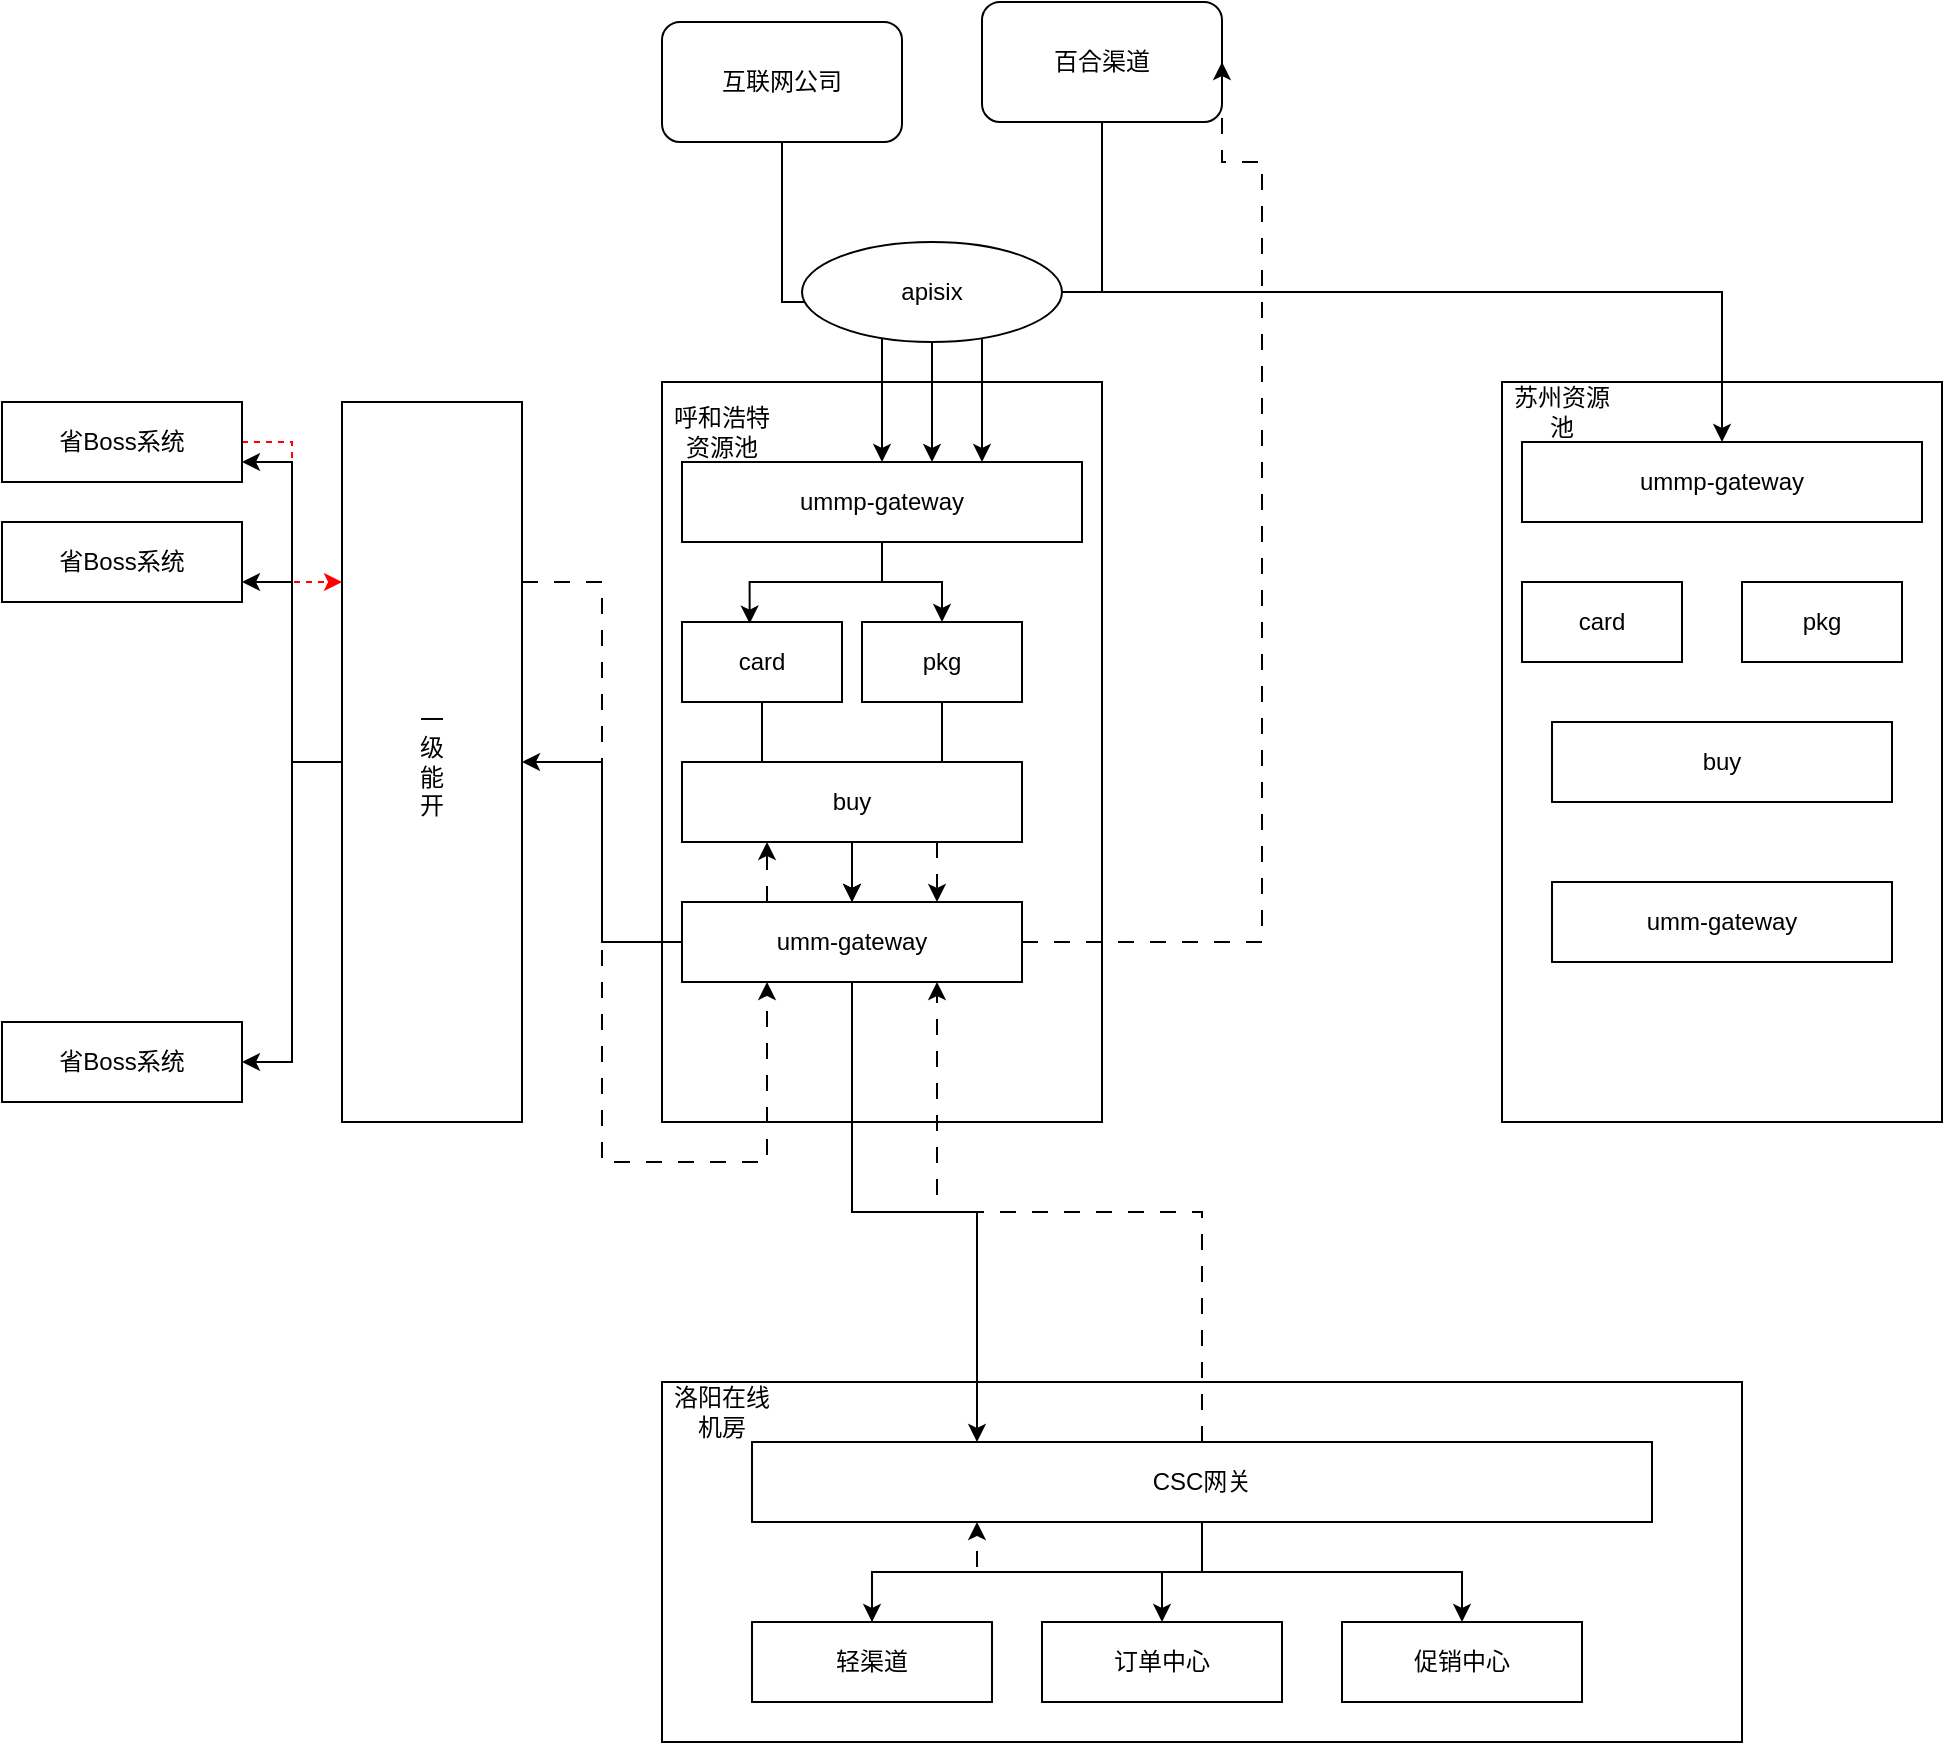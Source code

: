 <mxfile version="24.5.4" type="github">
  <diagram name="第 1 页" id="rL479KC2GP0uy-LAvAyu">
    <mxGraphModel dx="2250" dy="2094" grid="1" gridSize="10" guides="1" tooltips="1" connect="1" arrows="1" fold="1" page="1" pageScale="1" pageWidth="827" pageHeight="1169" math="0" shadow="0">
      <root>
        <mxCell id="0" />
        <mxCell id="1" parent="0" />
        <mxCell id="YQ1YVP4Hbw2NyQgz9QkE-1" value="" style="rounded=0;whiteSpace=wrap;html=1;" vertex="1" parent="1">
          <mxGeometry x="100" y="100" width="220" height="370" as="geometry" />
        </mxCell>
        <mxCell id="YQ1YVP4Hbw2NyQgz9QkE-2" value="呼和浩特资源池" style="text;html=1;align=center;verticalAlign=middle;whiteSpace=wrap;rounded=0;" vertex="1" parent="1">
          <mxGeometry x="100" y="110" width="60" height="30" as="geometry" />
        </mxCell>
        <mxCell id="YQ1YVP4Hbw2NyQgz9QkE-3" value="" style="rounded=0;whiteSpace=wrap;html=1;" vertex="1" parent="1">
          <mxGeometry x="520" y="100" width="220" height="370" as="geometry" />
        </mxCell>
        <mxCell id="YQ1YVP4Hbw2NyQgz9QkE-4" value="苏州资源池" style="text;html=1;align=center;verticalAlign=middle;whiteSpace=wrap;rounded=0;" vertex="1" parent="1">
          <mxGeometry x="520" y="100" width="60" height="30" as="geometry" />
        </mxCell>
        <mxCell id="YQ1YVP4Hbw2NyQgz9QkE-5" value="" style="rounded=0;whiteSpace=wrap;html=1;" vertex="1" parent="1">
          <mxGeometry x="100" y="600" width="540" height="180" as="geometry" />
        </mxCell>
        <mxCell id="YQ1YVP4Hbw2NyQgz9QkE-6" value="洛阳在线机房" style="text;html=1;align=center;verticalAlign=middle;whiteSpace=wrap;rounded=0;" vertex="1" parent="1">
          <mxGeometry x="100" y="600" width="60" height="30" as="geometry" />
        </mxCell>
        <mxCell id="YQ1YVP4Hbw2NyQgz9QkE-14" style="edgeStyle=orthogonalEdgeStyle;rounded=0;orthogonalLoop=1;jettySize=auto;html=1;" edge="1" parent="1" source="YQ1YVP4Hbw2NyQgz9QkE-7" target="YQ1YVP4Hbw2NyQgz9QkE-13">
          <mxGeometry relative="1" as="geometry" />
        </mxCell>
        <mxCell id="YQ1YVP4Hbw2NyQgz9QkE-7" value="互联网公司" style="rounded=1;whiteSpace=wrap;html=1;" vertex="1" parent="1">
          <mxGeometry x="100" y="-80" width="120" height="60" as="geometry" />
        </mxCell>
        <mxCell id="YQ1YVP4Hbw2NyQgz9QkE-15" style="edgeStyle=orthogonalEdgeStyle;rounded=0;orthogonalLoop=1;jettySize=auto;html=1;entryX=0.75;entryY=0;entryDx=0;entryDy=0;" edge="1" parent="1" source="YQ1YVP4Hbw2NyQgz9QkE-8" target="YQ1YVP4Hbw2NyQgz9QkE-13">
          <mxGeometry relative="1" as="geometry" />
        </mxCell>
        <mxCell id="YQ1YVP4Hbw2NyQgz9QkE-8" value="百合渠道" style="rounded=1;whiteSpace=wrap;html=1;" vertex="1" parent="1">
          <mxGeometry x="260" y="-90" width="120" height="60" as="geometry" />
        </mxCell>
        <mxCell id="YQ1YVP4Hbw2NyQgz9QkE-35" style="edgeStyle=orthogonalEdgeStyle;rounded=0;orthogonalLoop=1;jettySize=auto;html=1;entryX=0;entryY=0.25;entryDx=0;entryDy=0;dashed=1;strokeColor=#FF0000;" edge="1" parent="1" source="YQ1YVP4Hbw2NyQgz9QkE-11" target="YQ1YVP4Hbw2NyQgz9QkE-21">
          <mxGeometry relative="1" as="geometry" />
        </mxCell>
        <mxCell id="YQ1YVP4Hbw2NyQgz9QkE-11" value="省Boss系统" style="rounded=0;whiteSpace=wrap;html=1;" vertex="1" parent="1">
          <mxGeometry x="-230" y="110" width="120" height="40" as="geometry" />
        </mxCell>
        <mxCell id="YQ1YVP4Hbw2NyQgz9QkE-32" style="edgeStyle=orthogonalEdgeStyle;rounded=0;orthogonalLoop=1;jettySize=auto;html=1;entryX=0.5;entryY=0;entryDx=0;entryDy=0;" edge="1" parent="1" source="YQ1YVP4Hbw2NyQgz9QkE-13" target="YQ1YVP4Hbw2NyQgz9QkE-18">
          <mxGeometry relative="1" as="geometry" />
        </mxCell>
        <mxCell id="YQ1YVP4Hbw2NyQgz9QkE-13" value="ummp-gateway" style="rounded=0;whiteSpace=wrap;html=1;" vertex="1" parent="1">
          <mxGeometry x="110" y="140" width="200" height="40" as="geometry" />
        </mxCell>
        <mxCell id="YQ1YVP4Hbw2NyQgz9QkE-33" value="" style="edgeStyle=orthogonalEdgeStyle;rounded=0;orthogonalLoop=1;jettySize=auto;html=1;" edge="1" parent="1" source="YQ1YVP4Hbw2NyQgz9QkE-17" target="YQ1YVP4Hbw2NyQgz9QkE-20">
          <mxGeometry relative="1" as="geometry" />
        </mxCell>
        <mxCell id="YQ1YVP4Hbw2NyQgz9QkE-17" value="card" style="rounded=0;whiteSpace=wrap;html=1;" vertex="1" parent="1">
          <mxGeometry x="110" y="220" width="80" height="40" as="geometry" />
        </mxCell>
        <mxCell id="YQ1YVP4Hbw2NyQgz9QkE-34" value="" style="edgeStyle=orthogonalEdgeStyle;rounded=0;orthogonalLoop=1;jettySize=auto;html=1;" edge="1" parent="1" source="YQ1YVP4Hbw2NyQgz9QkE-18" target="YQ1YVP4Hbw2NyQgz9QkE-20">
          <mxGeometry relative="1" as="geometry" />
        </mxCell>
        <mxCell id="YQ1YVP4Hbw2NyQgz9QkE-18" value="pkg" style="rounded=0;whiteSpace=wrap;html=1;" vertex="1" parent="1">
          <mxGeometry x="200" y="220" width="80" height="40" as="geometry" />
        </mxCell>
        <mxCell id="YQ1YVP4Hbw2NyQgz9QkE-39" style="edgeStyle=orthogonalEdgeStyle;rounded=0;orthogonalLoop=1;jettySize=auto;html=1;entryX=0.75;entryY=0;entryDx=0;entryDy=0;exitX=0.75;exitY=1;exitDx=0;exitDy=0;dashed=1;dashPattern=8 8;" edge="1" parent="1" source="YQ1YVP4Hbw2NyQgz9QkE-19" target="YQ1YVP4Hbw2NyQgz9QkE-20">
          <mxGeometry relative="1" as="geometry" />
        </mxCell>
        <mxCell id="YQ1YVP4Hbw2NyQgz9QkE-19" value="buy" style="rounded=0;whiteSpace=wrap;html=1;" vertex="1" parent="1">
          <mxGeometry x="110" y="290" width="170" height="40" as="geometry" />
        </mxCell>
        <mxCell id="YQ1YVP4Hbw2NyQgz9QkE-25" style="edgeStyle=orthogonalEdgeStyle;rounded=0;orthogonalLoop=1;jettySize=auto;html=1;" edge="1" parent="1" source="YQ1YVP4Hbw2NyQgz9QkE-20" target="YQ1YVP4Hbw2NyQgz9QkE-21">
          <mxGeometry relative="1" as="geometry" />
        </mxCell>
        <mxCell id="YQ1YVP4Hbw2NyQgz9QkE-37" style="edgeStyle=orthogonalEdgeStyle;rounded=0;orthogonalLoop=1;jettySize=auto;html=1;exitX=0.25;exitY=0;exitDx=0;exitDy=0;entryX=0.25;entryY=1;entryDx=0;entryDy=0;dashed=1;dashPattern=8 8;" edge="1" parent="1" source="YQ1YVP4Hbw2NyQgz9QkE-20" target="YQ1YVP4Hbw2NyQgz9QkE-19">
          <mxGeometry relative="1" as="geometry" />
        </mxCell>
        <mxCell id="YQ1YVP4Hbw2NyQgz9QkE-40" style="edgeStyle=orthogonalEdgeStyle;rounded=0;orthogonalLoop=1;jettySize=auto;html=1;entryX=1;entryY=0.5;entryDx=0;entryDy=0;dashed=1;dashPattern=8 8;" edge="1" parent="1" source="YQ1YVP4Hbw2NyQgz9QkE-20" target="YQ1YVP4Hbw2NyQgz9QkE-8">
          <mxGeometry relative="1" as="geometry">
            <Array as="points">
              <mxPoint x="400" y="380" />
              <mxPoint x="400" y="-10" />
            </Array>
          </mxGeometry>
        </mxCell>
        <mxCell id="YQ1YVP4Hbw2NyQgz9QkE-45" style="edgeStyle=orthogonalEdgeStyle;rounded=0;orthogonalLoop=1;jettySize=auto;html=1;entryX=0.25;entryY=0;entryDx=0;entryDy=0;" edge="1" parent="1" source="YQ1YVP4Hbw2NyQgz9QkE-20" target="YQ1YVP4Hbw2NyQgz9QkE-41">
          <mxGeometry relative="1" as="geometry" />
        </mxCell>
        <mxCell id="YQ1YVP4Hbw2NyQgz9QkE-20" value="umm-gateway" style="rounded=0;whiteSpace=wrap;html=1;" vertex="1" parent="1">
          <mxGeometry x="110" y="360" width="170" height="40" as="geometry" />
        </mxCell>
        <mxCell id="YQ1YVP4Hbw2NyQgz9QkE-26" style="edgeStyle=orthogonalEdgeStyle;rounded=0;orthogonalLoop=1;jettySize=auto;html=1;entryX=1;entryY=0.75;entryDx=0;entryDy=0;" edge="1" parent="1" source="YQ1YVP4Hbw2NyQgz9QkE-21" target="YQ1YVP4Hbw2NyQgz9QkE-11">
          <mxGeometry relative="1" as="geometry" />
        </mxCell>
        <mxCell id="YQ1YVP4Hbw2NyQgz9QkE-27" style="edgeStyle=orthogonalEdgeStyle;rounded=0;orthogonalLoop=1;jettySize=auto;html=1;entryX=1;entryY=0.75;entryDx=0;entryDy=0;" edge="1" parent="1" source="YQ1YVP4Hbw2NyQgz9QkE-21" target="YQ1YVP4Hbw2NyQgz9QkE-23">
          <mxGeometry relative="1" as="geometry" />
        </mxCell>
        <mxCell id="YQ1YVP4Hbw2NyQgz9QkE-28" style="edgeStyle=orthogonalEdgeStyle;rounded=0;orthogonalLoop=1;jettySize=auto;html=1;" edge="1" parent="1" source="YQ1YVP4Hbw2NyQgz9QkE-21" target="YQ1YVP4Hbw2NyQgz9QkE-24">
          <mxGeometry relative="1" as="geometry" />
        </mxCell>
        <mxCell id="YQ1YVP4Hbw2NyQgz9QkE-36" style="edgeStyle=orthogonalEdgeStyle;rounded=0;orthogonalLoop=1;jettySize=auto;html=1;exitX=1;exitY=0.25;exitDx=0;exitDy=0;entryX=0.25;entryY=1;entryDx=0;entryDy=0;dashed=1;dashPattern=8 8;" edge="1" parent="1" source="YQ1YVP4Hbw2NyQgz9QkE-21" target="YQ1YVP4Hbw2NyQgz9QkE-20">
          <mxGeometry relative="1" as="geometry">
            <mxPoint x="80" y="200" as="targetPoint" />
          </mxGeometry>
        </mxCell>
        <mxCell id="YQ1YVP4Hbw2NyQgz9QkE-21" value="一&lt;br&gt;级&lt;br&gt;能&lt;br&gt;开" style="rounded=0;whiteSpace=wrap;html=1;" vertex="1" parent="1">
          <mxGeometry x="-60" y="110" width="90" height="360" as="geometry" />
        </mxCell>
        <mxCell id="YQ1YVP4Hbw2NyQgz9QkE-23" value="省Boss系统" style="rounded=0;whiteSpace=wrap;html=1;" vertex="1" parent="1">
          <mxGeometry x="-230" y="170" width="120" height="40" as="geometry" />
        </mxCell>
        <mxCell id="YQ1YVP4Hbw2NyQgz9QkE-24" value="省Boss系统" style="rounded=0;whiteSpace=wrap;html=1;" vertex="1" parent="1">
          <mxGeometry x="-230" y="420" width="120" height="40" as="geometry" />
        </mxCell>
        <mxCell id="YQ1YVP4Hbw2NyQgz9QkE-31" style="edgeStyle=orthogonalEdgeStyle;rounded=0;orthogonalLoop=1;jettySize=auto;html=1;entryX=0.423;entryY=0.02;entryDx=0;entryDy=0;entryPerimeter=0;" edge="1" parent="1" source="YQ1YVP4Hbw2NyQgz9QkE-13" target="YQ1YVP4Hbw2NyQgz9QkE-17">
          <mxGeometry relative="1" as="geometry" />
        </mxCell>
        <mxCell id="YQ1YVP4Hbw2NyQgz9QkE-46" style="edgeStyle=orthogonalEdgeStyle;rounded=0;orthogonalLoop=1;jettySize=auto;html=1;" edge="1" parent="1" source="YQ1YVP4Hbw2NyQgz9QkE-41" target="YQ1YVP4Hbw2NyQgz9QkE-42">
          <mxGeometry relative="1" as="geometry" />
        </mxCell>
        <mxCell id="YQ1YVP4Hbw2NyQgz9QkE-49" style="edgeStyle=orthogonalEdgeStyle;rounded=0;orthogonalLoop=1;jettySize=auto;html=1;" edge="1" parent="1" source="YQ1YVP4Hbw2NyQgz9QkE-41" target="YQ1YVP4Hbw2NyQgz9QkE-43">
          <mxGeometry relative="1" as="geometry" />
        </mxCell>
        <mxCell id="YQ1YVP4Hbw2NyQgz9QkE-50" style="edgeStyle=orthogonalEdgeStyle;rounded=0;orthogonalLoop=1;jettySize=auto;html=1;" edge="1" parent="1" source="YQ1YVP4Hbw2NyQgz9QkE-41" target="YQ1YVP4Hbw2NyQgz9QkE-44">
          <mxGeometry relative="1" as="geometry" />
        </mxCell>
        <mxCell id="YQ1YVP4Hbw2NyQgz9QkE-52" style="edgeStyle=orthogonalEdgeStyle;rounded=0;orthogonalLoop=1;jettySize=auto;html=1;entryX=0.75;entryY=1;entryDx=0;entryDy=0;dashed=1;dashPattern=8 8;" edge="1" parent="1" source="YQ1YVP4Hbw2NyQgz9QkE-41" target="YQ1YVP4Hbw2NyQgz9QkE-20">
          <mxGeometry relative="1" as="geometry" />
        </mxCell>
        <mxCell id="YQ1YVP4Hbw2NyQgz9QkE-41" value="CSC网关" style="rounded=0;whiteSpace=wrap;html=1;" vertex="1" parent="1">
          <mxGeometry x="145" y="630" width="450" height="40" as="geometry" />
        </mxCell>
        <mxCell id="YQ1YVP4Hbw2NyQgz9QkE-51" style="edgeStyle=orthogonalEdgeStyle;rounded=0;orthogonalLoop=1;jettySize=auto;html=1;entryX=0.25;entryY=1;entryDx=0;entryDy=0;dashed=1;dashPattern=8 8;" edge="1" parent="1" source="YQ1YVP4Hbw2NyQgz9QkE-42" target="YQ1YVP4Hbw2NyQgz9QkE-41">
          <mxGeometry relative="1" as="geometry" />
        </mxCell>
        <mxCell id="YQ1YVP4Hbw2NyQgz9QkE-42" value="轻渠道" style="rounded=0;whiteSpace=wrap;html=1;" vertex="1" parent="1">
          <mxGeometry x="145" y="720" width="120" height="40" as="geometry" />
        </mxCell>
        <mxCell id="YQ1YVP4Hbw2NyQgz9QkE-43" value="订单中心" style="rounded=0;whiteSpace=wrap;html=1;" vertex="1" parent="1">
          <mxGeometry x="290" y="720" width="120" height="40" as="geometry" />
        </mxCell>
        <mxCell id="YQ1YVP4Hbw2NyQgz9QkE-44" value="促销中心" style="rounded=0;whiteSpace=wrap;html=1;" vertex="1" parent="1">
          <mxGeometry x="440" y="720" width="120" height="40" as="geometry" />
        </mxCell>
        <mxCell id="YQ1YVP4Hbw2NyQgz9QkE-53" value="ummp-gateway" style="rounded=0;whiteSpace=wrap;html=1;" vertex="1" parent="1">
          <mxGeometry x="530" y="130" width="200" height="40" as="geometry" />
        </mxCell>
        <mxCell id="YQ1YVP4Hbw2NyQgz9QkE-54" value="card" style="rounded=0;whiteSpace=wrap;html=1;" vertex="1" parent="1">
          <mxGeometry x="530" y="200" width="80" height="40" as="geometry" />
        </mxCell>
        <mxCell id="YQ1YVP4Hbw2NyQgz9QkE-55" value="pkg" style="rounded=0;whiteSpace=wrap;html=1;" vertex="1" parent="1">
          <mxGeometry x="640" y="200" width="80" height="40" as="geometry" />
        </mxCell>
        <mxCell id="YQ1YVP4Hbw2NyQgz9QkE-56" value="buy" style="rounded=0;whiteSpace=wrap;html=1;" vertex="1" parent="1">
          <mxGeometry x="545" y="270" width="170" height="40" as="geometry" />
        </mxCell>
        <mxCell id="YQ1YVP4Hbw2NyQgz9QkE-57" value="umm-gateway" style="rounded=0;whiteSpace=wrap;html=1;" vertex="1" parent="1">
          <mxGeometry x="545" y="350" width="170" height="40" as="geometry" />
        </mxCell>
        <mxCell id="YQ1YVP4Hbw2NyQgz9QkE-62" style="edgeStyle=orthogonalEdgeStyle;rounded=0;orthogonalLoop=1;jettySize=auto;html=1;" edge="1" parent="1" source="YQ1YVP4Hbw2NyQgz9QkE-59" target="YQ1YVP4Hbw2NyQgz9QkE-53">
          <mxGeometry relative="1" as="geometry" />
        </mxCell>
        <mxCell id="YQ1YVP4Hbw2NyQgz9QkE-59" value="apisix" style="ellipse;whiteSpace=wrap;html=1;" vertex="1" parent="1">
          <mxGeometry x="170" y="30" width="130" height="50" as="geometry" />
        </mxCell>
        <mxCell id="YQ1YVP4Hbw2NyQgz9QkE-61" style="edgeStyle=orthogonalEdgeStyle;rounded=0;orthogonalLoop=1;jettySize=auto;html=1;entryX=0.625;entryY=0;entryDx=0;entryDy=0;entryPerimeter=0;" edge="1" parent="1" source="YQ1YVP4Hbw2NyQgz9QkE-59" target="YQ1YVP4Hbw2NyQgz9QkE-13">
          <mxGeometry relative="1" as="geometry" />
        </mxCell>
      </root>
    </mxGraphModel>
  </diagram>
</mxfile>
